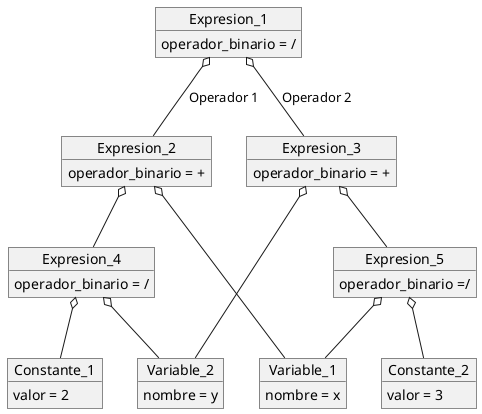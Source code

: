 @startuml Operacion
object Expresion_1
Expresion_1 : operador_binario = /
object Expresion_2
Expresion_2 : operador_binario = +
object Expresion_3
Expresion_3 : operador_binario = +
Expresion_1 o-- Expresion_2 : Operador 1
Expresion_1 o-- Expresion_3 : Operador 2
object Variable_1 
Variable_1 : nombre = x
Expresion_2 o-- Variable_1
object Expresion_4 
Expresion_4 : operador_binario = /
Expresion_2 o-- Expresion_4
object Variable_2
Variable_2 : nombre = y 
Expresion_4 o-- Variable_2
object Constante_1
Constante_1 : valor = 2
Expresion_4 o-- Constante_1
object Expresion_5
Expresion_5 : operador_binario =/
Expresion_3 o-- Expresion_5
Expresion_5 o-- Variable_1
object Constante_2 
Constante_2 : valor = 3
Expresion_5 o-- Constante_2
Expresion_3 o-- Variable_2
@enduml
